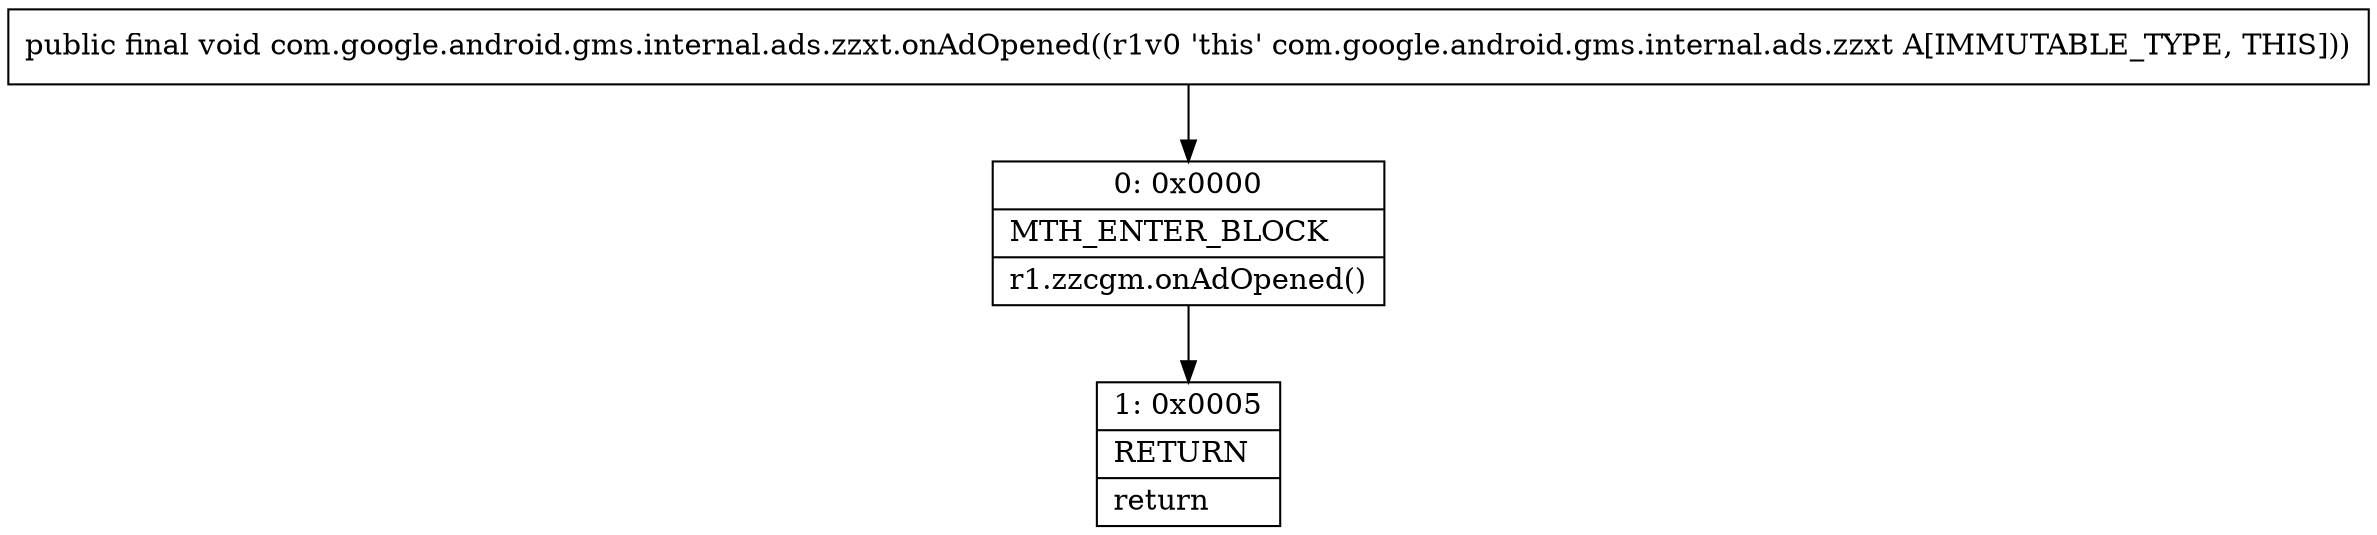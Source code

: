 digraph "CFG forcom.google.android.gms.internal.ads.zzxt.onAdOpened()V" {
Node_0 [shape=record,label="{0\:\ 0x0000|MTH_ENTER_BLOCK\l|r1.zzcgm.onAdOpened()\l}"];
Node_1 [shape=record,label="{1\:\ 0x0005|RETURN\l|return\l}"];
MethodNode[shape=record,label="{public final void com.google.android.gms.internal.ads.zzxt.onAdOpened((r1v0 'this' com.google.android.gms.internal.ads.zzxt A[IMMUTABLE_TYPE, THIS])) }"];
MethodNode -> Node_0;
Node_0 -> Node_1;
}

